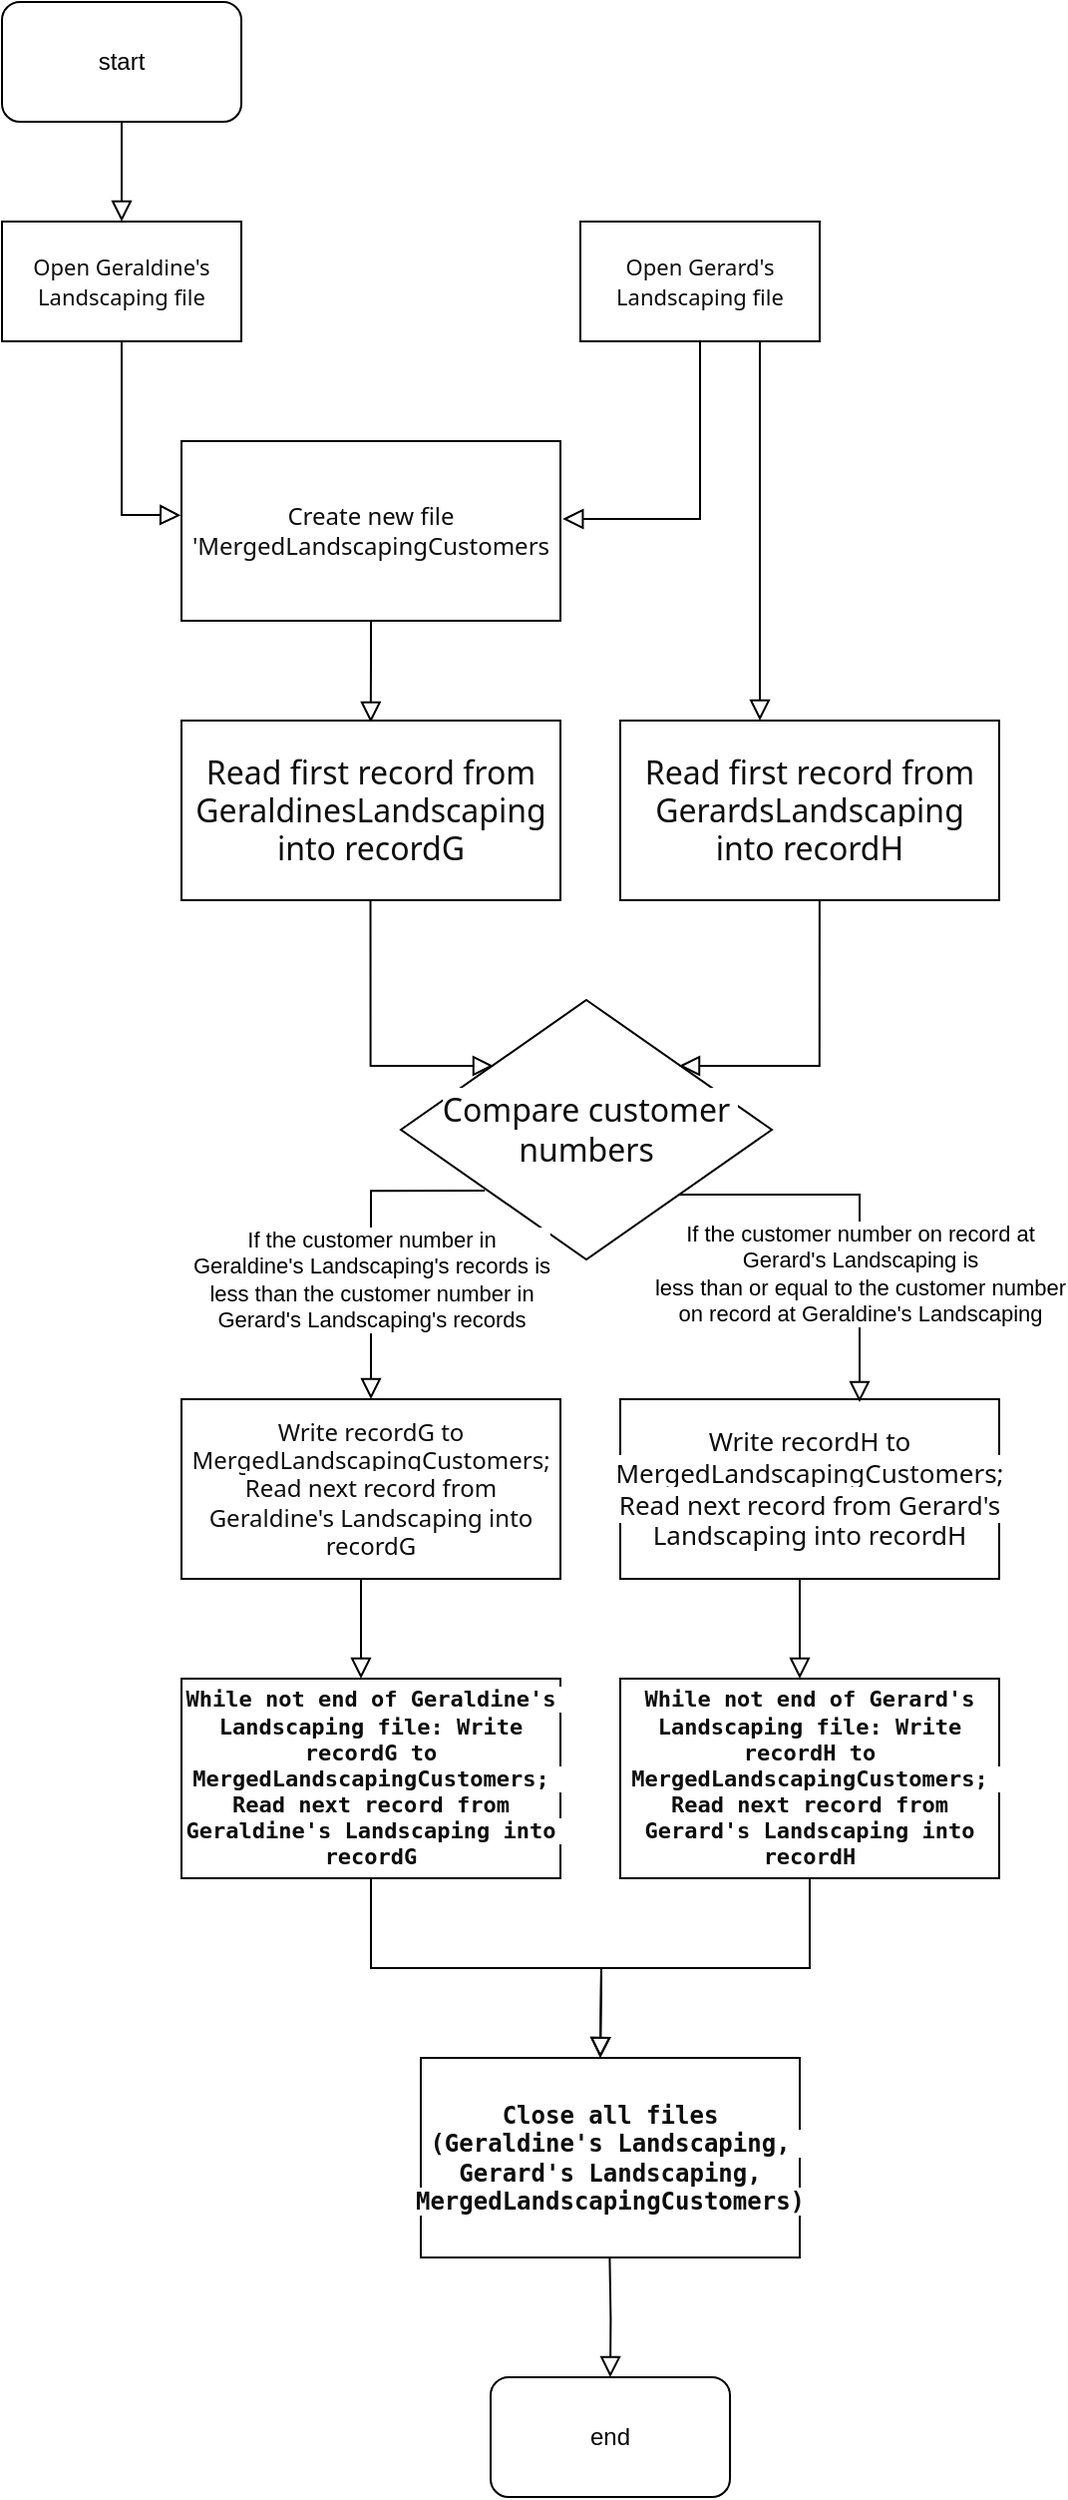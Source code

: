 <mxfile version="24.2.5" type="device">
  <diagram id="C5RBs43oDa-KdzZeNtuy" name="Page-1">
    <mxGraphModel dx="941" dy="485" grid="1" gridSize="10" guides="1" tooltips="1" connect="1" arrows="1" fold="1" page="1" pageScale="1" pageWidth="827" pageHeight="1169" math="0" shadow="0">
      <root>
        <mxCell id="WIyWlLk6GJQsqaUBKTNV-0" />
        <mxCell id="WIyWlLk6GJQsqaUBKTNV-1" parent="WIyWlLk6GJQsqaUBKTNV-0" />
        <mxCell id="WIyWlLk6GJQsqaUBKTNV-2" value="" style="rounded=0;html=1;jettySize=auto;orthogonalLoop=1;fontSize=11;endArrow=block;endFill=0;endSize=8;strokeWidth=1;shadow=0;labelBackgroundColor=none;edgeStyle=orthogonalEdgeStyle;" parent="WIyWlLk6GJQsqaUBKTNV-1" edge="1">
          <mxGeometry relative="1" as="geometry">
            <mxPoint x="220" y="120" as="sourcePoint" />
            <mxPoint x="220" y="170" as="targetPoint" />
          </mxGeometry>
        </mxCell>
        <mxCell id="Yx1XmTw6AR6aLJKGi5NW-1" value="&lt;span style=&quot;color: rgb(13, 13, 13); font-family: Söhne, ui-sans-serif, system-ui, -apple-system, &amp;quot;Segoe UI&amp;quot;, Roboto, Ubuntu, Cantarell, &amp;quot;Noto Sans&amp;quot;, sans-serif, &amp;quot;Helvetica Neue&amp;quot;, Arial, &amp;quot;Apple Color Emoji&amp;quot;, &amp;quot;Segoe UI Emoji&amp;quot;, &amp;quot;Segoe UI Symbol&amp;quot;, &amp;quot;Noto Color Emoji&amp;quot;; font-size: 11px; text-align: left; white-space-collapse: preserve; background-color: rgb(255, 255, 255);&quot;&gt;Open Geraldine&#39;s Landscaping file&lt;/span&gt;" style="rounded=0;whiteSpace=wrap;html=1;fontSize=11;" parent="WIyWlLk6GJQsqaUBKTNV-1" vertex="1">
          <mxGeometry x="160" y="170" width="120" height="60" as="geometry" />
        </mxCell>
        <mxCell id="Yx1XmTw6AR6aLJKGi5NW-3" value="" style="rounded=0;html=1;jettySize=auto;orthogonalLoop=1;fontSize=11;endArrow=block;endFill=0;endSize=8;strokeWidth=1;shadow=0;labelBackgroundColor=none;edgeStyle=orthogonalEdgeStyle;entryX=-0.002;entryY=0.413;entryDx=0;entryDy=0;entryPerimeter=0;" parent="WIyWlLk6GJQsqaUBKTNV-1" edge="1" target="Yx1XmTw6AR6aLJKGi5NW-4">
          <mxGeometry relative="1" as="geometry">
            <mxPoint x="220" y="230" as="sourcePoint" />
            <mxPoint x="220" y="280" as="targetPoint" />
            <Array as="points">
              <mxPoint x="220" y="317" />
              <mxPoint x="240" y="317" />
            </Array>
          </mxGeometry>
        </mxCell>
        <mxCell id="Yx1XmTw6AR6aLJKGi5NW-4" value="&lt;span style=&quot;color: rgb(13, 13, 13); font-family: Söhne, ui-sans-serif, system-ui, -apple-system, &amp;quot;Segoe UI&amp;quot;, Roboto, Ubuntu, Cantarell, &amp;quot;Noto Sans&amp;quot;, sans-serif, &amp;quot;Helvetica Neue&amp;quot;, Arial, &amp;quot;Apple Color Emoji&amp;quot;, &amp;quot;Segoe UI Emoji&amp;quot;, &amp;quot;Segoe UI Symbol&amp;quot;, &amp;quot;Noto Color Emoji&amp;quot;; text-align: left; white-space-collapse: preserve; background-color: rgb(255, 255, 255);&quot;&gt;Create new file &#39;MergedLandscapingCustomers&lt;/span&gt;" style="rounded=0;whiteSpace=wrap;html=1;" parent="WIyWlLk6GJQsqaUBKTNV-1" vertex="1">
          <mxGeometry x="250" y="280" width="190" height="90" as="geometry" />
        </mxCell>
        <mxCell id="Yx1XmTw6AR6aLJKGi5NW-28" value="start" style="rounded=1;whiteSpace=wrap;html=1;" parent="WIyWlLk6GJQsqaUBKTNV-1" vertex="1">
          <mxGeometry x="160" y="60" width="120" height="60" as="geometry" />
        </mxCell>
        <mxCell id="f61EgFAzEC2y1UMRT0hu-0" value="&lt;span style=&quot;color: rgb(13, 13, 13); font-family: Söhne, ui-sans-serif, system-ui, -apple-system, &amp;quot;Segoe UI&amp;quot;, Roboto, Ubuntu, Cantarell, &amp;quot;Noto Sans&amp;quot;, sans-serif, &amp;quot;Helvetica Neue&amp;quot;, Arial, &amp;quot;Apple Color Emoji&amp;quot;, &amp;quot;Segoe UI Emoji&amp;quot;, &amp;quot;Segoe UI Symbol&amp;quot;, &amp;quot;Noto Color Emoji&amp;quot;; font-size: 11px; text-align: left; white-space-collapse: preserve; background-color: rgb(255, 255, 255);&quot;&gt;Open Gerard&#39;s Landscaping file&lt;/span&gt;" style="rounded=0;whiteSpace=wrap;html=1;fontSize=11;" vertex="1" parent="WIyWlLk6GJQsqaUBKTNV-1">
          <mxGeometry x="450" y="170" width="120" height="60" as="geometry" />
        </mxCell>
        <mxCell id="f61EgFAzEC2y1UMRT0hu-1" value="" style="rounded=0;html=1;jettySize=auto;orthogonalLoop=1;fontSize=11;endArrow=block;endFill=0;endSize=8;strokeWidth=1;shadow=0;labelBackgroundColor=none;edgeStyle=orthogonalEdgeStyle;entryX=1.006;entryY=0.437;entryDx=0;entryDy=0;exitX=0.5;exitY=1;exitDx=0;exitDy=0;entryPerimeter=0;" edge="1" parent="WIyWlLk6GJQsqaUBKTNV-1" source="f61EgFAzEC2y1UMRT0hu-0" target="Yx1XmTw6AR6aLJKGi5NW-4">
          <mxGeometry relative="1" as="geometry">
            <mxPoint x="230" y="240" as="sourcePoint" />
            <mxPoint x="268" y="328" as="targetPoint" />
            <Array as="points">
              <mxPoint x="510" y="319" />
              <mxPoint x="441" y="319" />
            </Array>
          </mxGeometry>
        </mxCell>
        <mxCell id="f61EgFAzEC2y1UMRT0hu-4" value="" style="rounded=0;html=1;jettySize=auto;orthogonalLoop=1;fontSize=11;endArrow=block;endFill=0;endSize=8;strokeWidth=1;shadow=0;labelBackgroundColor=none;edgeStyle=orthogonalEdgeStyle;exitX=0.5;exitY=1;exitDx=0;exitDy=0;" edge="1" parent="WIyWlLk6GJQsqaUBKTNV-1" source="Yx1XmTw6AR6aLJKGi5NW-4">
          <mxGeometry relative="1" as="geometry">
            <mxPoint x="344.89" y="371" as="sourcePoint" />
            <mxPoint x="344.89" y="421" as="targetPoint" />
            <Array as="points">
              <mxPoint x="345" y="390" />
              <mxPoint x="345" y="390" />
            </Array>
          </mxGeometry>
        </mxCell>
        <mxCell id="f61EgFAzEC2y1UMRT0hu-5" value="&lt;span style=&quot;color: rgb(13, 13, 13); font-family: Söhne, ui-sans-serif, system-ui, -apple-system, &amp;quot;Segoe UI&amp;quot;, Roboto, Ubuntu, Cantarell, &amp;quot;Noto Sans&amp;quot;, sans-serif, &amp;quot;Helvetica Neue&amp;quot;, Arial, &amp;quot;Apple Color Emoji&amp;quot;, &amp;quot;Segoe UI Emoji&amp;quot;, &amp;quot;Segoe UI Symbol&amp;quot;, &amp;quot;Noto Color Emoji&amp;quot;; font-size: 16px; text-align: left; white-space-collapse: preserve; background-color: rgb(255, 255, 255);&quot;&gt;Read first record from GeraldinesLandscaping into recordG&lt;/span&gt;" style="rounded=0;whiteSpace=wrap;html=1;" vertex="1" parent="WIyWlLk6GJQsqaUBKTNV-1">
          <mxGeometry x="250" y="420" width="190" height="90" as="geometry" />
        </mxCell>
        <mxCell id="f61EgFAzEC2y1UMRT0hu-6" value="&lt;span style=&quot;color: rgb(13, 13, 13); font-family: Söhne, ui-sans-serif, system-ui, -apple-system, &amp;quot;Segoe UI&amp;quot;, Roboto, Ubuntu, Cantarell, &amp;quot;Noto Sans&amp;quot;, sans-serif, &amp;quot;Helvetica Neue&amp;quot;, Arial, &amp;quot;Apple Color Emoji&amp;quot;, &amp;quot;Segoe UI Emoji&amp;quot;, &amp;quot;Segoe UI Symbol&amp;quot;, &amp;quot;Noto Color Emoji&amp;quot;; font-size: 16px; text-align: left; white-space-collapse: preserve; background-color: rgb(255, 255, 255);&quot;&gt;Read first record from GerardsLandscaping into recordH&lt;/span&gt;" style="rounded=0;whiteSpace=wrap;html=1;" vertex="1" parent="WIyWlLk6GJQsqaUBKTNV-1">
          <mxGeometry x="470" y="420" width="190" height="90" as="geometry" />
        </mxCell>
        <mxCell id="f61EgFAzEC2y1UMRT0hu-7" value="" style="rounded=0;html=1;jettySize=auto;orthogonalLoop=1;fontSize=11;endArrow=block;endFill=0;endSize=8;strokeWidth=1;shadow=0;labelBackgroundColor=none;edgeStyle=orthogonalEdgeStyle;exitX=0.75;exitY=1;exitDx=0;exitDy=0;" edge="1" parent="WIyWlLk6GJQsqaUBKTNV-1" source="f61EgFAzEC2y1UMRT0hu-0">
          <mxGeometry relative="1" as="geometry">
            <mxPoint x="570" y="190" as="sourcePoint" />
            <mxPoint x="540" y="420" as="targetPoint" />
            <Array as="points">
              <mxPoint x="540" y="420" />
            </Array>
          </mxGeometry>
        </mxCell>
        <mxCell id="f61EgFAzEC2y1UMRT0hu-8" value="&lt;span style=&quot;color: rgb(13, 13, 13); font-family: Söhne, ui-sans-serif, system-ui, -apple-system, &amp;quot;Segoe UI&amp;quot;, Roboto, Ubuntu, Cantarell, &amp;quot;Noto Sans&amp;quot;, sans-serif, &amp;quot;Helvetica Neue&amp;quot;, Arial, &amp;quot;Apple Color Emoji&amp;quot;, &amp;quot;Segoe UI Emoji&amp;quot;, &amp;quot;Segoe UI Symbol&amp;quot;, &amp;quot;Noto Color Emoji&amp;quot;; font-size: 16px; text-align: left; white-space-collapse: preserve; background-color: rgb(255, 255, 255);&quot;&gt;Compare customer numbers&lt;/span&gt;" style="rhombus;whiteSpace=wrap;html=1;" vertex="1" parent="WIyWlLk6GJQsqaUBKTNV-1">
          <mxGeometry x="360" y="560" width="186" height="130" as="geometry" />
        </mxCell>
        <mxCell id="f61EgFAzEC2y1UMRT0hu-10" value="" style="rounded=0;html=1;jettySize=auto;orthogonalLoop=1;fontSize=11;endArrow=block;endFill=0;endSize=8;strokeWidth=1;shadow=0;labelBackgroundColor=none;edgeStyle=orthogonalEdgeStyle;entryX=0;entryY=0;entryDx=0;entryDy=0;" edge="1" parent="WIyWlLk6GJQsqaUBKTNV-1" target="f61EgFAzEC2y1UMRT0hu-8">
          <mxGeometry relative="1" as="geometry">
            <mxPoint x="344.76" y="510" as="sourcePoint" />
            <mxPoint x="344.76" y="560" as="targetPoint" />
            <Array as="points">
              <mxPoint x="345" y="593" />
              <mxPoint x="406" y="593" />
            </Array>
          </mxGeometry>
        </mxCell>
        <mxCell id="f61EgFAzEC2y1UMRT0hu-11" value="" style="rounded=0;html=1;jettySize=auto;orthogonalLoop=1;fontSize=11;endArrow=block;endFill=0;endSize=8;strokeWidth=1;shadow=0;labelBackgroundColor=none;edgeStyle=orthogonalEdgeStyle;entryX=1;entryY=0;entryDx=0;entryDy=0;exitX=0.526;exitY=1;exitDx=0;exitDy=0;exitPerimeter=0;" edge="1" parent="WIyWlLk6GJQsqaUBKTNV-1" source="f61EgFAzEC2y1UMRT0hu-6" target="f61EgFAzEC2y1UMRT0hu-8">
          <mxGeometry relative="1" as="geometry">
            <mxPoint x="354.76" y="520" as="sourcePoint" />
            <mxPoint x="370" y="635" as="targetPoint" />
            <Array as="points">
              <mxPoint x="570" y="593" />
              <mxPoint x="500" y="593" />
            </Array>
          </mxGeometry>
        </mxCell>
        <mxCell id="f61EgFAzEC2y1UMRT0hu-12" value="&lt;span style=&quot;color: rgb(13, 13, 13); font-family: Söhne, ui-sans-serif, system-ui, -apple-system, &amp;quot;Segoe UI&amp;quot;, Roboto, Ubuntu, Cantarell, &amp;quot;Noto Sans&amp;quot;, sans-serif, &amp;quot;Helvetica Neue&amp;quot;, Arial, &amp;quot;Apple Color Emoji&amp;quot;, &amp;quot;Segoe UI Emoji&amp;quot;, &amp;quot;Segoe UI Symbol&amp;quot;, &amp;quot;Noto Color Emoji&amp;quot;; text-align: left; white-space-collapse: preserve; background-color: rgb(255, 255, 255);&quot;&gt;Write recordG to MergedLandscapingCustomers; Read next record from Geraldine&#39;s Landscaping into recordG&lt;/span&gt;" style="rounded=0;whiteSpace=wrap;html=1;" vertex="1" parent="WIyWlLk6GJQsqaUBKTNV-1">
          <mxGeometry x="250" y="760" width="190" height="90" as="geometry" />
        </mxCell>
        <mxCell id="f61EgFAzEC2y1UMRT0hu-13" value="&lt;span style=&quot;color: rgb(13, 13, 13); font-family: Söhne, ui-sans-serif, system-ui, -apple-system, &amp;quot;Segoe UI&amp;quot;, Roboto, Ubuntu, Cantarell, &amp;quot;Noto Sans&amp;quot;, sans-serif, &amp;quot;Helvetica Neue&amp;quot;, Arial, &amp;quot;Apple Color Emoji&amp;quot;, &amp;quot;Segoe UI Emoji&amp;quot;, &amp;quot;Segoe UI Symbol&amp;quot;, &amp;quot;Noto Color Emoji&amp;quot;; font-size: 13px; text-align: left; white-space-collapse: preserve; background-color: rgb(255, 255, 255);&quot;&gt;Write recordH to MergedLandscapingCustomers; Read next record from Gerard&#39;s Landscaping into recordH&lt;/span&gt;" style="rounded=0;whiteSpace=wrap;html=1;fontSize=13;" vertex="1" parent="WIyWlLk6GJQsqaUBKTNV-1">
          <mxGeometry x="470" y="760" width="190" height="90" as="geometry" />
        </mxCell>
        <mxCell id="f61EgFAzEC2y1UMRT0hu-14" value="" style="rounded=0;html=1;jettySize=auto;orthogonalLoop=1;fontSize=11;endArrow=block;endFill=0;endSize=8;strokeWidth=1;shadow=0;labelBackgroundColor=none;edgeStyle=orthogonalEdgeStyle;exitX=0.226;exitY=0.735;exitDx=0;exitDy=0;entryX=0.5;entryY=0;entryDx=0;entryDy=0;exitPerimeter=0;" edge="1" parent="WIyWlLk6GJQsqaUBKTNV-1" source="f61EgFAzEC2y1UMRT0hu-8" target="f61EgFAzEC2y1UMRT0hu-12">
          <mxGeometry relative="1" as="geometry">
            <mxPoint x="376.5" y="657.5" as="sourcePoint" />
            <mxPoint x="376.56" y="760" as="targetPoint" />
            <Array as="points">
              <mxPoint x="345" y="656" />
            </Array>
          </mxGeometry>
        </mxCell>
        <mxCell id="f61EgFAzEC2y1UMRT0hu-16" value="If the customer number in &lt;br&gt;Geraldine&#39;s Landscaping&#39;s records is &lt;br&gt;less than the customer number in &lt;br&gt;Gerard&#39;s Landscaping&#39;s records" style="edgeLabel;html=1;align=center;verticalAlign=middle;resizable=0;points=[];" vertex="1" connectable="0" parent="f61EgFAzEC2y1UMRT0hu-14">
          <mxGeometry x="-0.201" y="2" relative="1" as="geometry">
            <mxPoint x="-2" y="37" as="offset" />
          </mxGeometry>
        </mxCell>
        <mxCell id="f61EgFAzEC2y1UMRT0hu-15" value="" style="rounded=0;html=1;jettySize=auto;orthogonalLoop=1;fontSize=11;endArrow=block;endFill=0;endSize=8;strokeWidth=1;shadow=0;labelBackgroundColor=none;edgeStyle=orthogonalEdgeStyle;exitX=1;exitY=1;exitDx=0;exitDy=0;entryX=0.628;entryY=0.017;entryDx=0;entryDy=0;entryPerimeter=0;" edge="1" parent="WIyWlLk6GJQsqaUBKTNV-1" source="f61EgFAzEC2y1UMRT0hu-8" target="f61EgFAzEC2y1UMRT0hu-13">
          <mxGeometry relative="1" as="geometry">
            <mxPoint x="539" y="658" as="sourcePoint" />
            <mxPoint x="539" y="760" as="targetPoint" />
            <Array as="points">
              <mxPoint x="590" y="658" />
              <mxPoint x="590" y="762" />
            </Array>
          </mxGeometry>
        </mxCell>
        <mxCell id="f61EgFAzEC2y1UMRT0hu-17" value="If the customer number on record at &lt;br&gt;Gerard&#39;s Landscaping is &lt;br&gt;less than or equal to the customer number &lt;br&gt;on record at Geraldine&#39;s Landscaping" style="edgeLabel;html=1;align=center;verticalAlign=middle;resizable=0;points=[];" vertex="1" connectable="0" parent="f61EgFAzEC2y1UMRT0hu-15">
          <mxGeometry x="0.332" relative="1" as="geometry">
            <mxPoint as="offset" />
          </mxGeometry>
        </mxCell>
        <mxCell id="f61EgFAzEC2y1UMRT0hu-18" value="" style="rounded=0;html=1;jettySize=auto;orthogonalLoop=1;fontSize=11;endArrow=block;endFill=0;endSize=8;strokeWidth=1;shadow=0;labelBackgroundColor=none;edgeStyle=orthogonalEdgeStyle;" edge="1" parent="WIyWlLk6GJQsqaUBKTNV-1">
          <mxGeometry relative="1" as="geometry">
            <mxPoint x="340" y="850" as="sourcePoint" />
            <mxPoint x="340" y="900" as="targetPoint" />
          </mxGeometry>
        </mxCell>
        <mxCell id="f61EgFAzEC2y1UMRT0hu-19" value="&lt;span style=&quot;color: rgb(13, 13, 13); font-family: &amp;quot;Söhne Mono&amp;quot;, Monaco, &amp;quot;Andale Mono&amp;quot;, &amp;quot;Ubuntu Mono&amp;quot;, monospace; font-weight: 600; text-align: left; white-space-collapse: preserve; background-color: rgb(255, 255, 255);&quot;&gt;While not end of Geraldine&#39;s Landscaping file: Write recordG to MergedLandscapingCustomers; Read next record from Geraldine&#39;s Landscaping into recordG&lt;/span&gt;" style="rounded=0;whiteSpace=wrap;html=1;fontSize=11;" vertex="1" parent="WIyWlLk6GJQsqaUBKTNV-1">
          <mxGeometry x="250" y="900" width="190" height="100" as="geometry" />
        </mxCell>
        <mxCell id="f61EgFAzEC2y1UMRT0hu-20" value="" style="rounded=0;html=1;jettySize=auto;orthogonalLoop=1;fontSize=11;endArrow=block;endFill=0;endSize=8;strokeWidth=1;shadow=0;labelBackgroundColor=none;edgeStyle=orthogonalEdgeStyle;" edge="1" parent="WIyWlLk6GJQsqaUBKTNV-1">
          <mxGeometry relative="1" as="geometry">
            <mxPoint x="560" y="850" as="sourcePoint" />
            <mxPoint x="560" y="900" as="targetPoint" />
          </mxGeometry>
        </mxCell>
        <mxCell id="f61EgFAzEC2y1UMRT0hu-21" value="&lt;span style=&quot;color: rgb(13, 13, 13); font-family: &amp;quot;Söhne Mono&amp;quot;, Monaco, &amp;quot;Andale Mono&amp;quot;, &amp;quot;Ubuntu Mono&amp;quot;, monospace; font-weight: 600; text-align: left; white-space-collapse: preserve; background-color: rgb(255, 255, 255);&quot;&gt;While not end of Gerard&#39;s Landscaping file: Write recordH to MergedLandscapingCustomers; Read next record from Gerard&#39;s Landscaping into recordH&lt;/span&gt;" style="rounded=0;whiteSpace=wrap;html=1;fontSize=11;" vertex="1" parent="WIyWlLk6GJQsqaUBKTNV-1">
          <mxGeometry x="470" y="900" width="190" height="100" as="geometry" />
        </mxCell>
        <mxCell id="f61EgFAzEC2y1UMRT0hu-22" value="" style="rounded=0;html=1;jettySize=auto;orthogonalLoop=1;fontSize=11;endArrow=block;endFill=0;endSize=8;strokeWidth=1;shadow=0;labelBackgroundColor=none;edgeStyle=orthogonalEdgeStyle;exitX=0.5;exitY=1;exitDx=0;exitDy=0;" edge="1" parent="WIyWlLk6GJQsqaUBKTNV-1" source="f61EgFAzEC2y1UMRT0hu-19">
          <mxGeometry relative="1" as="geometry">
            <mxPoint x="460" y="1040" as="sourcePoint" />
            <mxPoint x="460" y="1090" as="targetPoint" />
          </mxGeometry>
        </mxCell>
        <mxCell id="f61EgFAzEC2y1UMRT0hu-23" value="&lt;span style=&quot;color: rgb(13, 13, 13); font-family: &amp;quot;Söhne Mono&amp;quot;, Monaco, &amp;quot;Andale Mono&amp;quot;, &amp;quot;Ubuntu Mono&amp;quot;, monospace; font-size: 12px; font-weight: 600; text-align: left; white-space-collapse: preserve; background-color: rgb(255, 255, 255);&quot;&gt;Close all files (Geraldine&#39;s Landscaping, Gerard&#39;s Landscaping, MergedLandscapingCustomers)&lt;/span&gt;" style="rounded=0;whiteSpace=wrap;html=1;fontSize=11;" vertex="1" parent="WIyWlLk6GJQsqaUBKTNV-1">
          <mxGeometry x="370" y="1090" width="190" height="100" as="geometry" />
        </mxCell>
        <mxCell id="f61EgFAzEC2y1UMRT0hu-24" value="" style="rounded=0;html=1;jettySize=auto;orthogonalLoop=1;fontSize=11;endArrow=block;endFill=0;endSize=8;strokeWidth=1;shadow=0;labelBackgroundColor=none;edgeStyle=orthogonalEdgeStyle;exitX=0.5;exitY=1;exitDx=0;exitDy=0;" edge="1" parent="WIyWlLk6GJQsqaUBKTNV-1" source="f61EgFAzEC2y1UMRT0hu-21">
          <mxGeometry relative="1" as="geometry">
            <mxPoint x="355" y="1010" as="sourcePoint" />
            <mxPoint x="460" y="1090" as="targetPoint" />
          </mxGeometry>
        </mxCell>
        <mxCell id="f61EgFAzEC2y1UMRT0hu-25" value="end" style="rounded=1;whiteSpace=wrap;html=1;" vertex="1" parent="WIyWlLk6GJQsqaUBKTNV-1">
          <mxGeometry x="405" y="1250" width="120" height="60" as="geometry" />
        </mxCell>
        <mxCell id="f61EgFAzEC2y1UMRT0hu-26" value="" style="rounded=0;html=1;jettySize=auto;orthogonalLoop=1;fontSize=11;endArrow=block;endFill=0;endSize=8;strokeWidth=1;shadow=0;labelBackgroundColor=none;edgeStyle=orthogonalEdgeStyle;entryX=0.5;entryY=0;entryDx=0;entryDy=0;" edge="1" parent="WIyWlLk6GJQsqaUBKTNV-1" target="f61EgFAzEC2y1UMRT0hu-25">
          <mxGeometry relative="1" as="geometry">
            <mxPoint x="464.71" y="1190" as="sourcePoint" />
            <mxPoint x="464.71" y="1240" as="targetPoint" />
          </mxGeometry>
        </mxCell>
      </root>
    </mxGraphModel>
  </diagram>
</mxfile>
